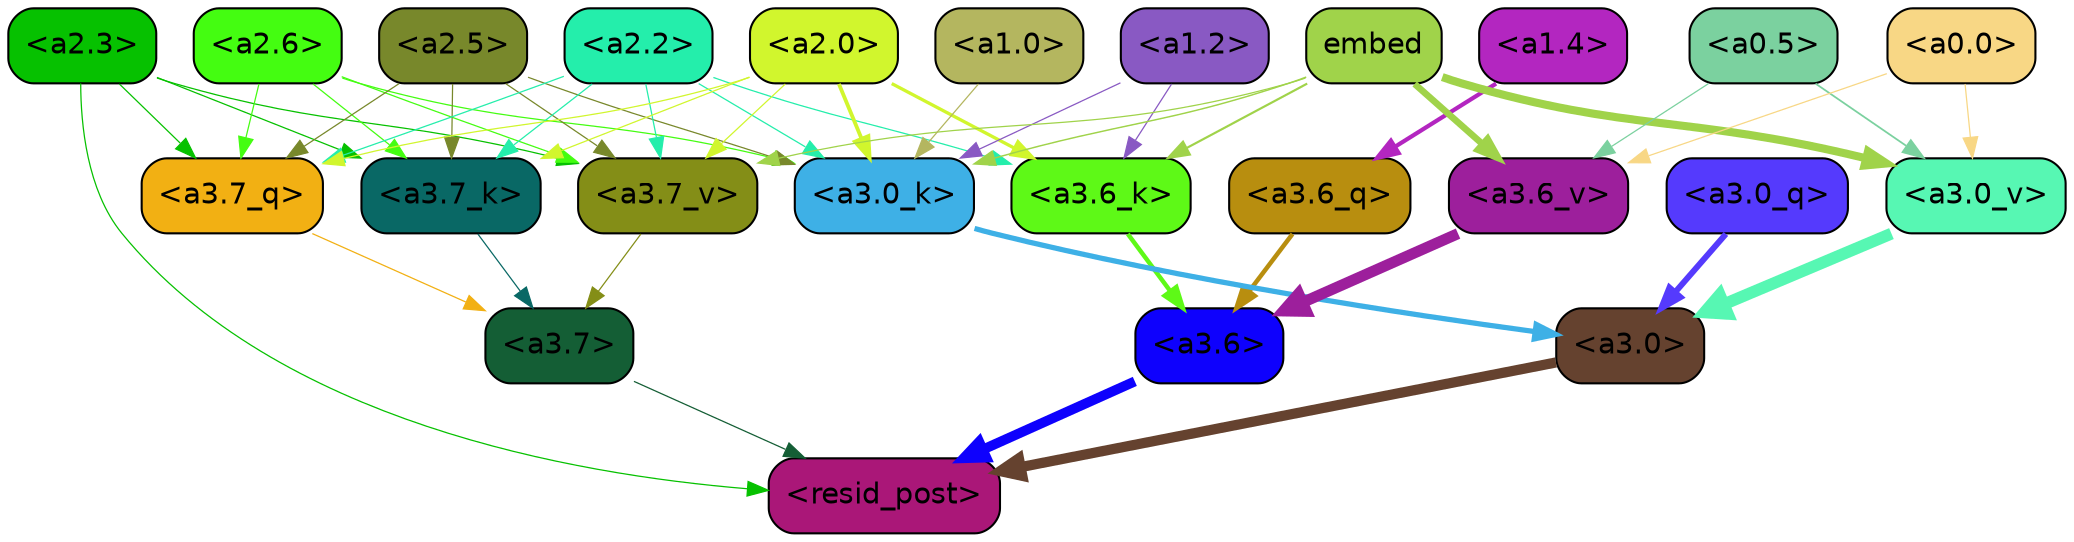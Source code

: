 strict digraph "" {
	graph [bgcolor=transparent,
		layout=dot,
		overlap=false,
		splines=true
	];
	"<a3.7>"	[color=black,
		fillcolor="#145e35",
		fontname=Helvetica,
		shape=box,
		style="filled, rounded"];
	"<resid_post>"	[color=black,
		fillcolor="#aa1778",
		fontname=Helvetica,
		shape=box,
		style="filled, rounded"];
	"<a3.7>" -> "<resid_post>"	[color="#145e35",
		penwidth=0.6];
	"<a3.6>"	[color=black,
		fillcolor="#0e01fd",
		fontname=Helvetica,
		shape=box,
		style="filled, rounded"];
	"<a3.6>" -> "<resid_post>"	[color="#0e01fd",
		penwidth=4.751592040061951];
	"<a3.0>"	[color=black,
		fillcolor="#65422f",
		fontname=Helvetica,
		shape=box,
		style="filled, rounded"];
	"<a3.0>" -> "<resid_post>"	[color="#65422f",
		penwidth=4.904066681861877];
	"<a2.3>"	[color=black,
		fillcolor="#06c100",
		fontname=Helvetica,
		shape=box,
		style="filled, rounded"];
	"<a2.3>" -> "<resid_post>"	[color="#06c100",
		penwidth=0.6];
	"<a3.7_q>"	[color=black,
		fillcolor="#f2b013",
		fontname=Helvetica,
		shape=box,
		style="filled, rounded"];
	"<a2.3>" -> "<a3.7_q>"	[color="#06c100",
		penwidth=0.6];
	"<a3.7_k>"	[color=black,
		fillcolor="#096865",
		fontname=Helvetica,
		shape=box,
		style="filled, rounded"];
	"<a2.3>" -> "<a3.7_k>"	[color="#06c100",
		penwidth=0.6];
	"<a3.7_v>"	[color=black,
		fillcolor="#848e17",
		fontname=Helvetica,
		shape=box,
		style="filled, rounded"];
	"<a2.3>" -> "<a3.7_v>"	[color="#06c100",
		penwidth=0.6];
	"<a3.7_q>" -> "<a3.7>"	[color="#f2b013",
		penwidth=0.6];
	"<a3.6_q>"	[color=black,
		fillcolor="#b88e0f",
		fontname=Helvetica,
		shape=box,
		style="filled, rounded"];
	"<a3.6_q>" -> "<a3.6>"	[color="#b88e0f",
		penwidth=2.160832464694977];
	"<a3.0_q>"	[color=black,
		fillcolor="#553afd",
		fontname=Helvetica,
		shape=box,
		style="filled, rounded"];
	"<a3.0_q>" -> "<a3.0>"	[color="#553afd",
		penwidth=2.870753765106201];
	"<a3.7_k>" -> "<a3.7>"	[color="#096865",
		penwidth=0.6];
	"<a3.6_k>"	[color=black,
		fillcolor="#5ef917",
		fontname=Helvetica,
		shape=box,
		style="filled, rounded"];
	"<a3.6_k>" -> "<a3.6>"	[color="#5ef917",
		penwidth=2.13908451795578];
	"<a3.0_k>"	[color=black,
		fillcolor="#3eb0e6",
		fontname=Helvetica,
		shape=box,
		style="filled, rounded"];
	"<a3.0_k>" -> "<a3.0>"	[color="#3eb0e6",
		penwidth=2.520303964614868];
	"<a3.7_v>" -> "<a3.7>"	[color="#848e17",
		penwidth=0.6];
	"<a3.6_v>"	[color=black,
		fillcolor="#9d1f9c",
		fontname=Helvetica,
		shape=box,
		style="filled, rounded"];
	"<a3.6_v>" -> "<a3.6>"	[color="#9d1f9c",
		penwidth=5.297133803367615];
	"<a3.0_v>"	[color=black,
		fillcolor="#57f7b3",
		fontname=Helvetica,
		shape=box,
		style="filled, rounded"];
	"<a3.0_v>" -> "<a3.0>"	[color="#57f7b3",
		penwidth=5.680712580680847];
	"<a2.6>"	[color=black,
		fillcolor="#44fd11",
		fontname=Helvetica,
		shape=box,
		style="filled, rounded"];
	"<a2.6>" -> "<a3.7_q>"	[color="#44fd11",
		penwidth=0.6];
	"<a2.6>" -> "<a3.7_k>"	[color="#44fd11",
		penwidth=0.6];
	"<a2.6>" -> "<a3.0_k>"	[color="#44fd11",
		penwidth=0.6];
	"<a2.6>" -> "<a3.7_v>"	[color="#44fd11",
		penwidth=0.6];
	"<a2.5>"	[color=black,
		fillcolor="#78882b",
		fontname=Helvetica,
		shape=box,
		style="filled, rounded"];
	"<a2.5>" -> "<a3.7_q>"	[color="#78882b",
		penwidth=0.6];
	"<a2.5>" -> "<a3.7_k>"	[color="#78882b",
		penwidth=0.6];
	"<a2.5>" -> "<a3.0_k>"	[color="#78882b",
		penwidth=0.6];
	"<a2.5>" -> "<a3.7_v>"	[color="#78882b",
		penwidth=0.6];
	"<a2.2>"	[color=black,
		fillcolor="#24eeab",
		fontname=Helvetica,
		shape=box,
		style="filled, rounded"];
	"<a2.2>" -> "<a3.7_q>"	[color="#24eeab",
		penwidth=0.6];
	"<a2.2>" -> "<a3.7_k>"	[color="#24eeab",
		penwidth=0.6];
	"<a2.2>" -> "<a3.6_k>"	[color="#24eeab",
		penwidth=0.6];
	"<a2.2>" -> "<a3.0_k>"	[color="#24eeab",
		penwidth=0.6];
	"<a2.2>" -> "<a3.7_v>"	[color="#24eeab",
		penwidth=0.6];
	"<a2.0>"	[color=black,
		fillcolor="#d1f62d",
		fontname=Helvetica,
		shape=box,
		style="filled, rounded"];
	"<a2.0>" -> "<a3.7_q>"	[color="#d1f62d",
		penwidth=0.6];
	"<a2.0>" -> "<a3.7_k>"	[color="#d1f62d",
		penwidth=0.6];
	"<a2.0>" -> "<a3.6_k>"	[color="#d1f62d",
		penwidth=1.5897698998451233];
	"<a2.0>" -> "<a3.0_k>"	[color="#d1f62d",
		penwidth=1.8405593037605286];
	"<a2.0>" -> "<a3.7_v>"	[color="#d1f62d",
		penwidth=0.6];
	"<a1.4>"	[color=black,
		fillcolor="#b326c0",
		fontname=Helvetica,
		shape=box,
		style="filled, rounded"];
	"<a1.4>" -> "<a3.6_q>"	[color="#b326c0",
		penwidth=2.0260728895664215];
	"<a1.2>"	[color=black,
		fillcolor="#8959c3",
		fontname=Helvetica,
		shape=box,
		style="filled, rounded"];
	"<a1.2>" -> "<a3.6_k>"	[color="#8959c3",
		penwidth=0.6];
	"<a1.2>" -> "<a3.0_k>"	[color="#8959c3",
		penwidth=0.6];
	embed	[color=black,
		fillcolor="#a0d34a",
		fontname=Helvetica,
		shape=box,
		style="filled, rounded"];
	embed -> "<a3.6_k>"	[color="#a0d34a",
		penwidth=1.046662151813507];
	embed -> "<a3.0_k>"	[color="#a0d34a",
		penwidth=0.6995279788970947];
	embed -> "<a3.7_v>"	[color="#a0d34a",
		penwidth=0.6];
	embed -> "<a3.6_v>"	[color="#a0d34a",
		penwidth=3.1840110421180725];
	embed -> "<a3.0_v>"	[color="#a0d34a",
		penwidth=3.9005755856633186];
	"<a1.0>"	[color=black,
		fillcolor="#b4b65f",
		fontname=Helvetica,
		shape=box,
		style="filled, rounded"];
	"<a1.0>" -> "<a3.0_k>"	[color="#b4b65f",
		penwidth=0.6];
	"<a0.5>"	[color=black,
		fillcolor="#7bd19f",
		fontname=Helvetica,
		shape=box,
		style="filled, rounded"];
	"<a0.5>" -> "<a3.6_v>"	[color="#7bd19f",
		penwidth=0.6];
	"<a0.5>" -> "<a3.0_v>"	[color="#7bd19f",
		penwidth=0.8493617177009583];
	"<a0.0>"	[color=black,
		fillcolor="#f8d785",
		fontname=Helvetica,
		shape=box,
		style="filled, rounded"];
	"<a0.0>" -> "<a3.6_v>"	[color="#f8d785",
		penwidth=0.6];
	"<a0.0>" -> "<a3.0_v>"	[color="#f8d785",
		penwidth=0.6];
}
